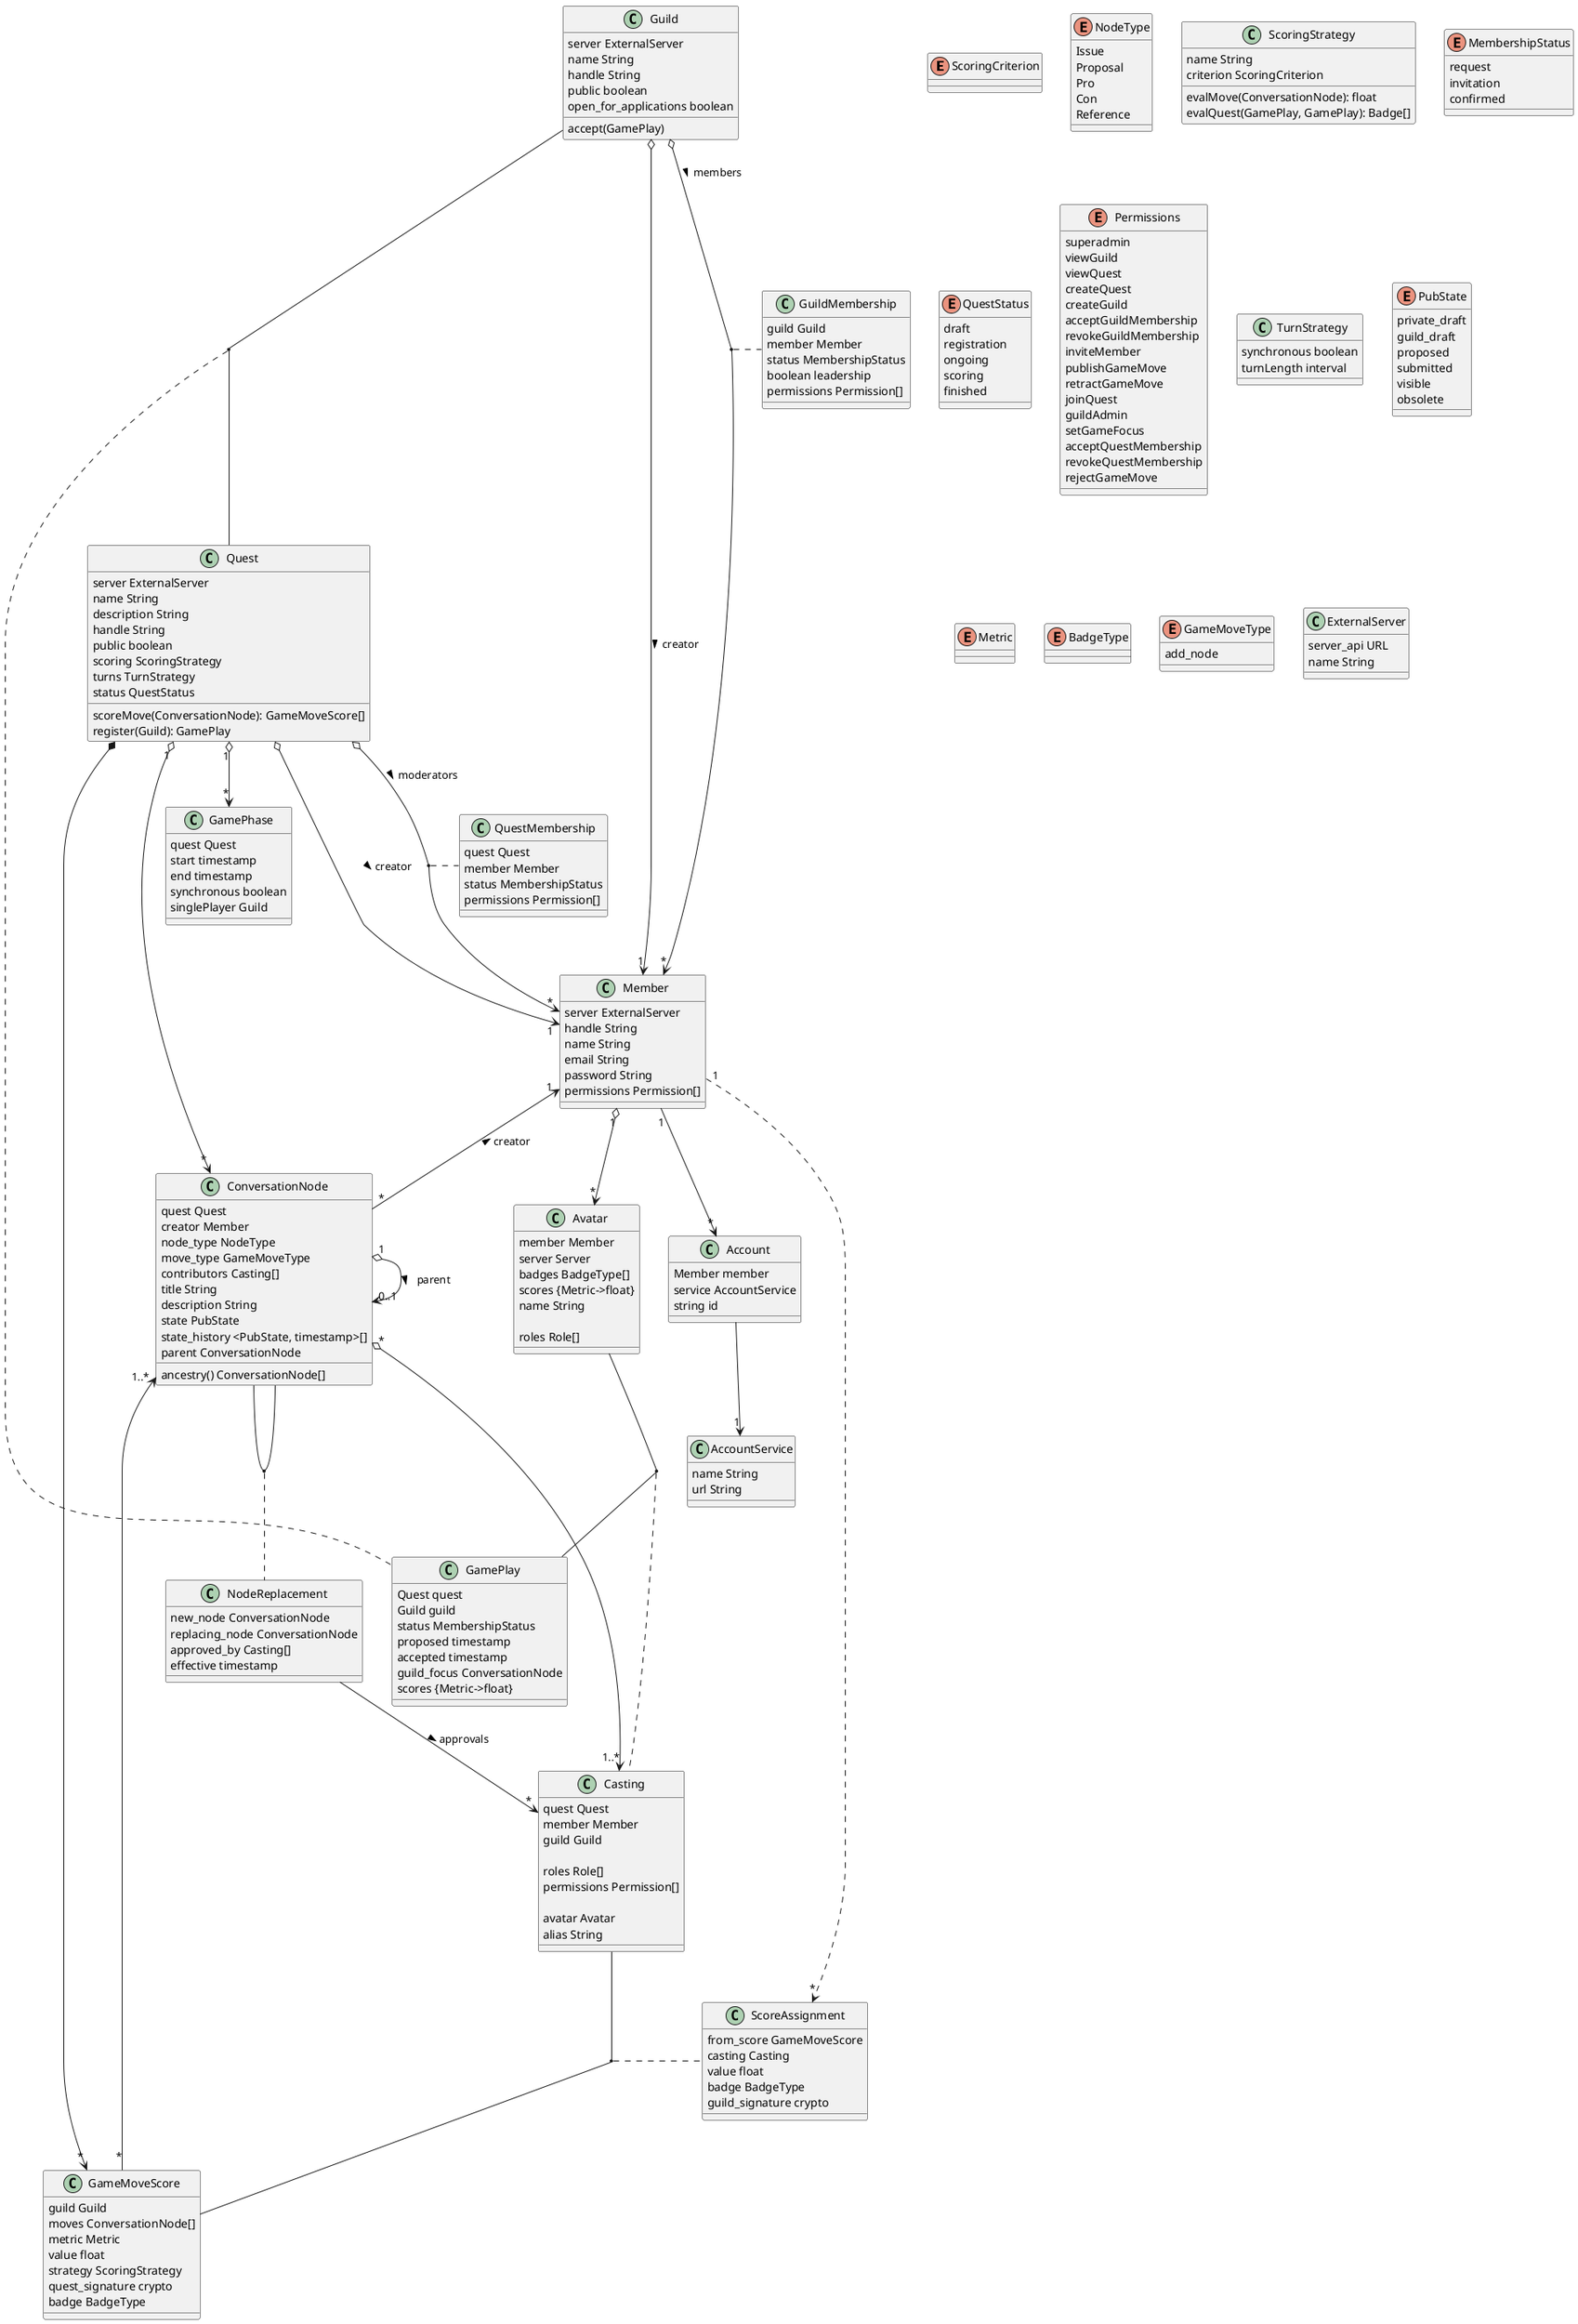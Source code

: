 @startuml qaas


  enum ScoringCriterion {
    
  }

  enum NodeType {
    Issue
    Proposal
    Pro
    Con
    Reference
  }

  class ScoringStrategy {
    name String
    criterion ScoringCriterion
    evalMove(ConversationNode): float
    evalQuest(GamePlay, GamePlay): Badge[]
  }

  class AccountService {
    name String
    url String
  }

  enum MembershipStatus {
    request
    invitation
    confirmed
  }


  enum QuestStatus {
    draft
    registration
    ongoing
    scoring
    finished
  }

  enum Permissions {
    superadmin
    viewGuild
    viewQuest
    createQuest
    createGuild
    ' Guild permissions
    acceptGuildMembership
    revokeGuildMembership
    inviteMember
    publishGameMove
    retractGameMove
    joinQuest
    guildAdmin
    setGameFocus
    ' within term time
    ' Quest permissions
    acceptQuestMembership
    revokeQuestMembership
    rejectGameMove
    ' extraCreditForMove may have issues with favoritism
    
  }

  ' Note: attach permissions to roles

  class TurnStrategy {
    synchronous boolean
    turnLength interval
  }

  enum PubState {
    private_draft
    guild_draft
    proposed
    submitted
    visible
    obsolete
    ' visible and submitted are the same for v1
  }

  enum Metric {

  }

  enum BadgeType {

  }

  enum GameMoveType {
    add_node
    ' Eventually refactorings
  }

  class Member {
    server ExternalServer
    handle String
    name String
    email String
    password String
    permissions Permission[]
  }
  class Account {
    Member member
    service AccountService
    string id
  }
  Account --> "1" AccountService
  Member "1" --> "*" Account

  class Guild {
    server ExternalServer
    name String
    handle String
    public boolean
    open_for_applications boolean
    accept(GamePlay)
  }
  ' Guild --> "0..1" ExternalServer
  ' Quest --> "0..1" ExternalServer
  ' Member --> "0..1" ExternalServer
  class Quest {
    server ExternalServer
    name String
    description String
    handle String
    public boolean
    scoring ScoringStrategy
    turns TurnStrategy
    status QuestStatus
    scoreMove(ConversationNode): GameMoveScore[]
    register(Guild): GamePlay
  }
  Quest o--> "1" Member : > creator
  Quest o--> "*" Member : > moderators
  (Quest, Member) .. QuestMembership


  class QuestMembership {
    quest Quest
    member Member
    status MembershipStatus
    permissions Permission[]
  }
  Guild o--> "1" Member : > creator
  Guild o--> "*" Member : > members

  (Member , Guild) .. GuildMembership

  class GuildMembership { 
    guild Guild
    member Member
    status MembershipStatus
    boolean leadership
    permissions Permission[]
  }

  class ExternalServer {
    server_api URL
    name String
  }


  class ConversationNode {
    quest Quest
    creator Member
    node_type NodeType
    move_type GameMoveType
    contributors Casting[]
    title String
    description String
    state PubState
    state_history <PubState, timestamp>[]
    ' GamePhase inferred from history?
    ' allow more history than PubState?
    parent ConversationNode
    ancestry() ConversationNode[]
    ' may materialize in a ltree
  }

  class NodeReplacement {
    new_node ConversationNode
    replacing_node ConversationNode
    approved_by Casting[]
    effective timestamp
  }

  (ConversationNode, ConversationNode) .. NodeReplacement
  NodeReplacement --> "*" Casting : > approvals

  ConversationNode "*" o--> "1..*" Casting
  ' Quest o--> ScoringStrategy

  Member "1" <-- "*" ConversationNode : < creator
  ConversationNode "1" o-> "0..1" ConversationNode : > parent
  Quest "1" o--> "*" ConversationNode
  
  class GameMoveScore {
    guild Guild
    moves ConversationNode[]
    metric Metric
    value float
    strategy ScoringStrategy
    quest_signature crypto
    badge BadgeType
  }
  ConversationNode "1..*" <-- "*" GameMoveScore
  Quest *--> "*" GameMoveScore
  class ScoreAssignment {
    from_score GameMoveScore
    casting Casting
    value float
    ' Should I put all values in one assignment? Easier to check the total constraint.
    badge BadgeType
    guild_signature crypto
  }

  (Casting, GameMoveScore) .. ScoreAssignment

  Member "1" ..> "*" ScoreAssignment

  ' GameMoveScore --> "1" ScoringStrategy
  ' NOTE: GameMoveScore given by Quest, distribution of points to contributors is decided by guild
  ' TODO: Score for a set of related game moves.
  ' Q: are badges automated based on score? Possibly.
  ' Are all points given by quest? Cross-guild scoring?
  ' Maybe pre-announce number of points given by quest? Success criteria?

  ' Question: Should I allow multiple avatars in a guild, reusable between quests?
  ' Vs the Casting which is a way to play a game under a quest-specific identity...
  ' That creates the question: Do the points/badges belong to the Avatar or the Member?

  class Avatar {
    ' Note: for v1, a single avatar.
    member Member
    server Server
    badges BadgeType[]
    scores {Metric->float}
    name String
    ' defaults to member's handle
    ' (server+name unique)

    ' v2
    roles Role[]
  }

  Member "1" o--> "*" Avatar

  class Casting {
    ' note: denormalized for uniqueness constraints
    quest Quest
    member Member
    ' (quest+member unique)
    guild Guild
    ' Constrain that the member be in playing guild

    ' v1:
    roles Role[]
    permissions Permission[]

    ' v2:
    avatar Avatar
    ' Constrain avatar having same member
    ' some permissions would be inherent in avatar's roles
    alias String
    ' alias defaults to avatar handle
    ' (quest+alias unique)
  }

  class GamePlay {
    Quest quest
    Guild guild
    status MembershipStatus
    proposed timestamp
    accepted timestamp
    guild_focus ConversationNode
    scores {Metric->float}
  }

  (Guild , Quest) .. GamePlay
  (Avatar, GamePlay) .. Casting

  class GamePhase {
    quest Quest
    start timestamp
    end timestamp
    synchronous boolean
    singlePlayer Guild
  }

  Quest "1" o--> "*" GamePhase

@enduml

